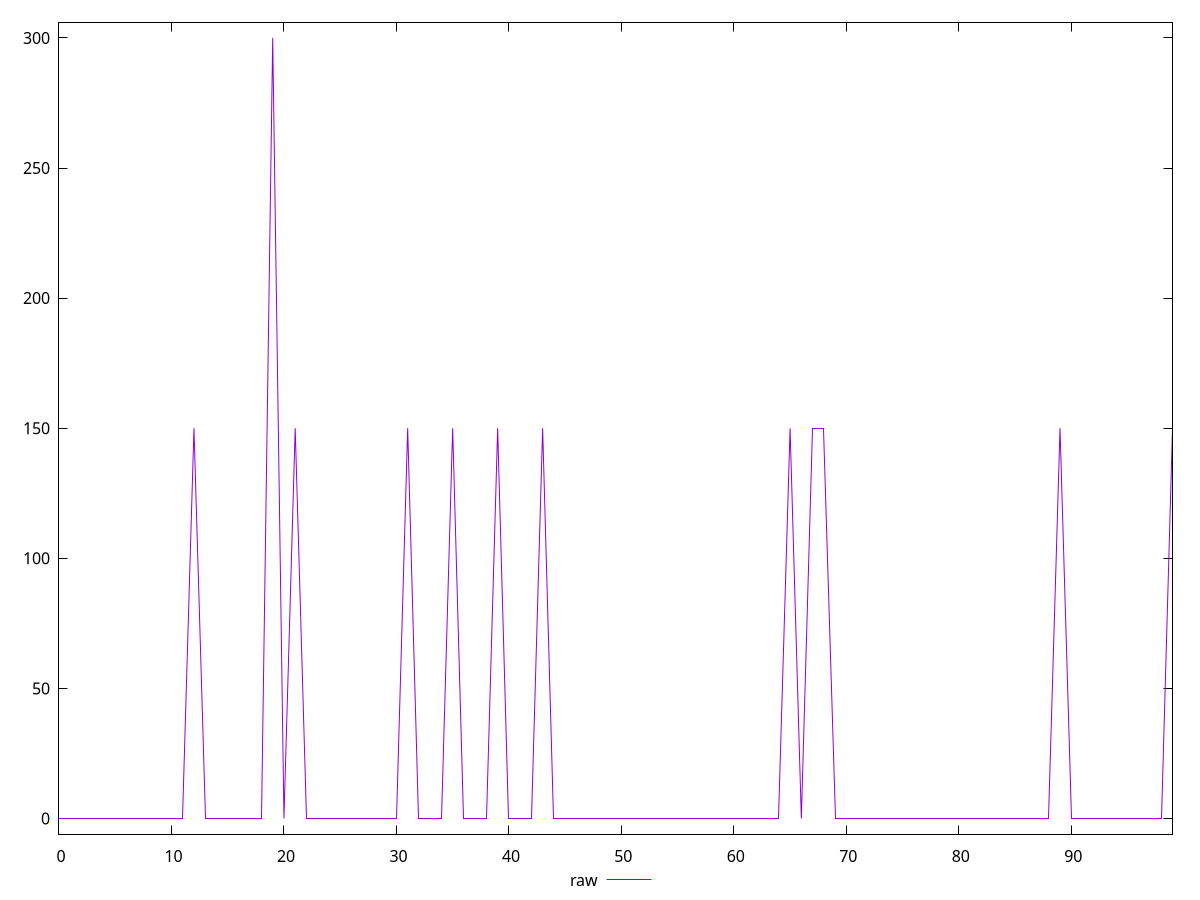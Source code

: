 reset

$raw <<EOF
0 0
1 0
2 0
3 0
4 0
5 0
6 0
7 0
8 0
9 0
10 0
11 0
12 150
13 0
14 0
15 0
16 0
17 0
18 0
19 300
20 0
21 150
22 0
23 0
24 0
25 0
26 0
27 0
28 0
29 0
30 0
31 150
32 0
33 0
34 0
35 150
36 0
37 0
38 0
39 150
40 0
41 0
42 0
43 150
44 0
45 0
46 0
47 0
48 0
49 0
50 0
51 0
52 0
53 0
54 0
55 0
56 0
57 0
58 0
59 0
60 0
61 0
62 0
63 0
64 0
65 150
66 0
67 150
68 150
69 0
70 0
71 0
72 0
73 0
74 0
75 0
76 0
77 0
78 0
79 0
80 0
81 0
82 0
83 0
84 0
85 0
86 0
87 0
88 0
89 150
90 0
91 0
92 0
93 0
94 0
95 0
96 0
97 0
98 0
99 150
EOF

set key outside below
set xrange [0:99]
set yrange [-6:306]
set trange [-6:306]
set terminal svg size 640, 500 enhanced background rgb 'white'
set output "report_00016_2021-02-10T13-31-48.338Z/unminified-javascript/samples/pages+cached+noadtech/raw/values.svg"

plot $raw title "raw" with line

reset
